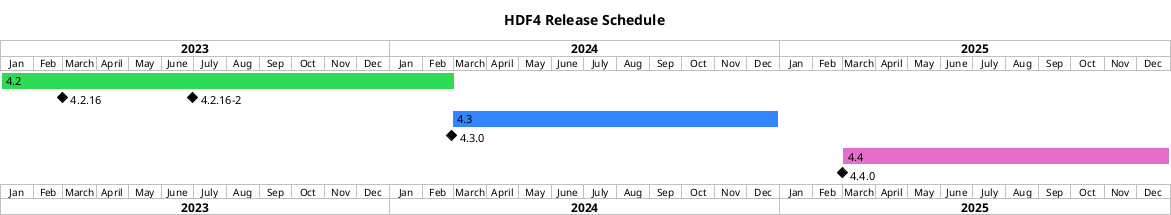 @startgantt

title HDF4 Release Schedule

projectscale monthly
Project starts 2023-01-01

[4.2] starts 2022-01-01 and lasts 61 weeks
[4.2.16] happens 2023-02-28
[4.2.16-2] happens 2023-06-30
[4.2.16-2] displays on same row as [4.2.16]
[4.2] is colored in #2EDB54

[4.3] starts 2024-02-28 and lasts 44 weeks
[4.3.0] happens 2024-02-28
[4.3] is colored in #3385FF

[4.4] starts 2025-02-28 and lasts 44 weeks
[4.4.0] happens 2025-02-28
[4.4] is colored in #E66DCB

@endgantt
